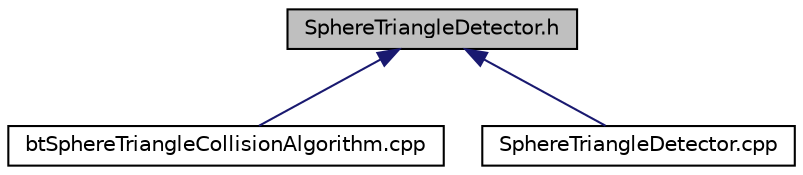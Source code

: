 digraph G
{
  edge [fontname="Helvetica",fontsize="10",labelfontname="Helvetica",labelfontsize="10"];
  node [fontname="Helvetica",fontsize="10",shape=record];
  Node1 [label="SphereTriangleDetector.h",height=0.2,width=0.4,color="black", fillcolor="grey75", style="filled" fontcolor="black"];
  Node1 -> Node2 [dir="back",color="midnightblue",fontsize="10",style="solid",fontname="Helvetica"];
  Node2 [label="btSphereTriangleCollisionAlgorithm.cpp",height=0.2,width=0.4,color="black", fillcolor="white", style="filled",URL="$btSphereTriangleCollisionAlgorithm_8cpp.html"];
  Node1 -> Node3 [dir="back",color="midnightblue",fontsize="10",style="solid",fontname="Helvetica"];
  Node3 [label="SphereTriangleDetector.cpp",height=0.2,width=0.4,color="black", fillcolor="white", style="filled",URL="$SphereTriangleDetector_8cpp.html"];
}
